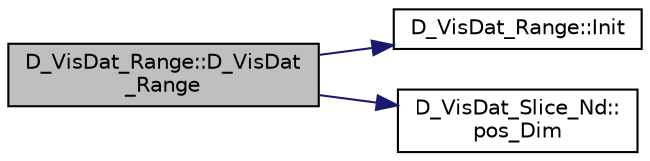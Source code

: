 digraph "D_VisDat_Range::D_VisDat_Range"
{
 // LATEX_PDF_SIZE
  edge [fontname="Helvetica",fontsize="10",labelfontname="Helvetica",labelfontsize="10"];
  node [fontname="Helvetica",fontsize="10",shape=record];
  rankdir="LR";
  Node1 [label="D_VisDat_Range::D_VisDat\l_Range",height=0.2,width=0.4,color="black", fillcolor="grey75", style="filled", fontcolor="black",tooltip=" "];
  Node1 -> Node2 [color="midnightblue",fontsize="10",style="solid"];
  Node2 [label="D_VisDat_Range::Init",height=0.2,width=0.4,color="black", fillcolor="white", style="filled",URL="$class_d___vis_dat___range.html#a4f965766825641572b44c8a25376eb22",tooltip=" "];
  Node1 -> Node3 [color="midnightblue",fontsize="10",style="solid"];
  Node3 [label="D_VisDat_Slice_Nd::\lpos_Dim",height=0.2,width=0.4,color="black", fillcolor="white", style="filled",URL="$class_d___vis_dat___slice___nd.html#aca4f73efb16f359376e32ace938b8a60",tooltip=" "];
}
